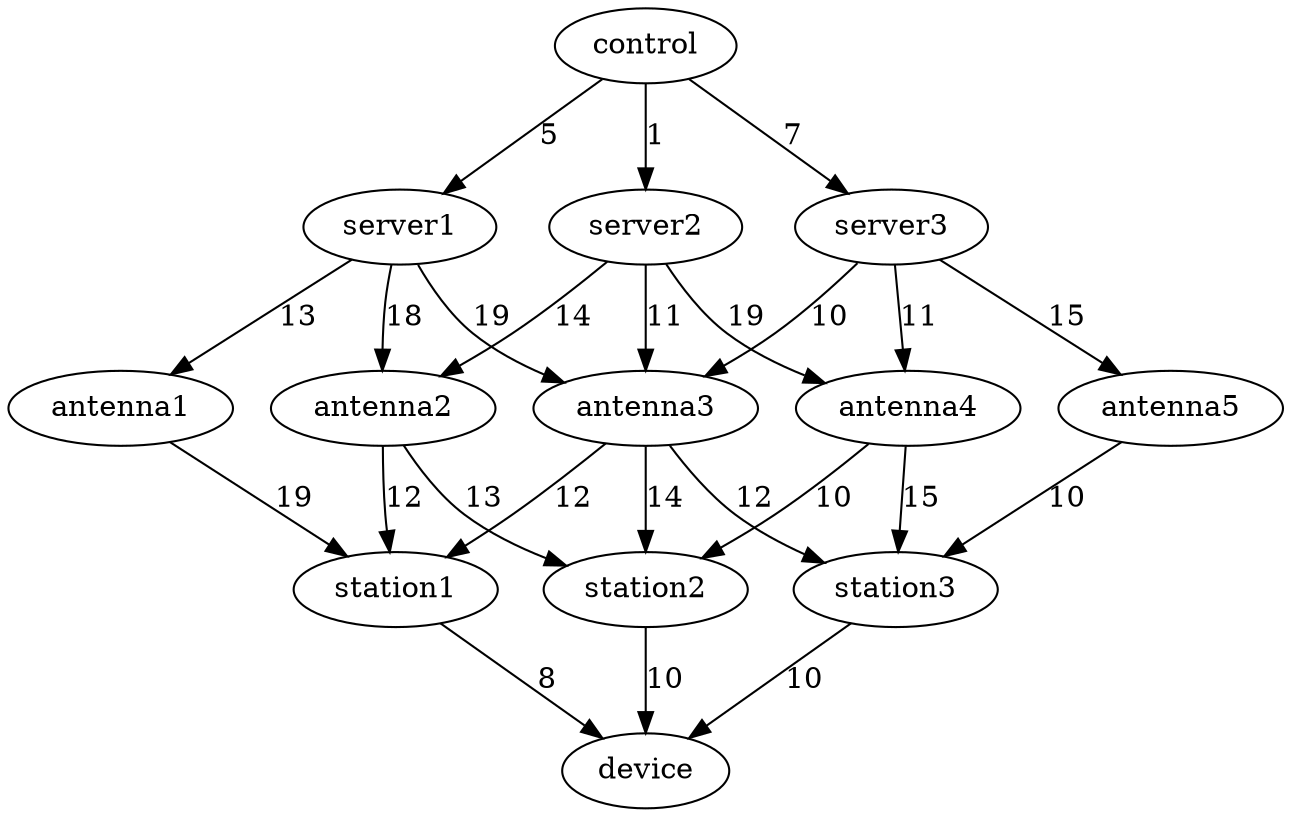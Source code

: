 digraph G {
	control->server1 [label=5]
	server1->antenna1 [label=13]
	server1->antenna2 [label=18]
	server1->antenna3 [label=19]
	control->server2 [label=1]
	server2->antenna2 [label=14]
	server2->antenna3 [label=11]
	server2->antenna4 [label=19]
	control->server3 [label=7]
	server3->antenna3 [label=10]
	server3->antenna4 [label=11]
	server3->antenna5 [label=15]
	antenna1->station1 [label=19]
	antenna2->station1 [label=12]
	antenna3->station1 [label=12]
	station1->device [label=8]
	antenna2->station2 [label=13]
	antenna3->station2 [label=14]
	antenna4->station2 [label=10]
	station2->device [label=10]
	antenna3->station3 [label=12]
	antenna4->station3 [label=15]
	antenna5->station3 [label=10]
	station3->device [label=10]
}
